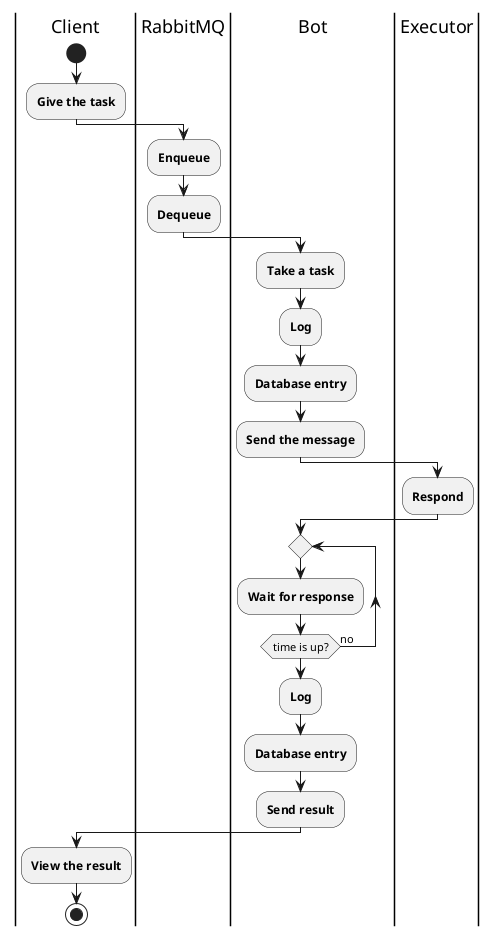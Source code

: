 @startuml ActivityDiagramMCDisBot
|Client|
start
:**Give the task**;

|RabbitMQ|
:**Enqueue**;
:**Dequeue**;

|Bot|
:**Take a task**;
:**Log**;
:**Database entry**;
:**Send the message**;

|Executor|
:**Respond**;

|Bot|
repeat
    :**Wait for response**;
repeat while (time is up?) is (no)
:**Log**;
:**Database entry**;
:**Send result**;

|Client|
:**View the result**;
stop
@enduml
